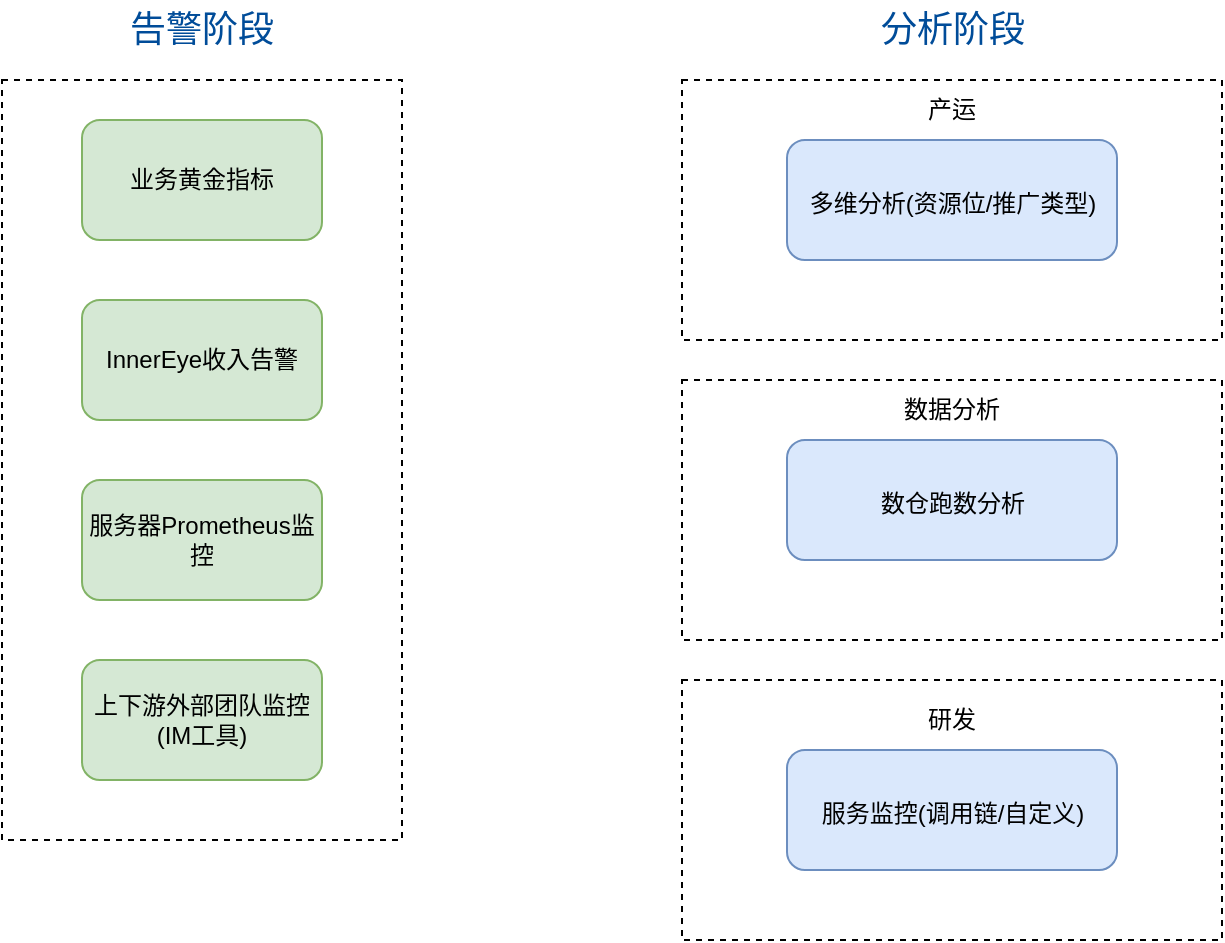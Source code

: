 <mxfile version="20.8.13" type="github">
  <diagram name="第 1 页" id="094aknZZEEDUs84GfmSv">
    <mxGraphModel dx="1434" dy="764" grid="1" gridSize="10" guides="1" tooltips="1" connect="1" arrows="1" fold="1" page="1" pageScale="1" pageWidth="827" pageHeight="1169" math="0" shadow="0">
      <root>
        <mxCell id="0" />
        <mxCell id="1" parent="0" />
        <mxCell id="IA5XqfpokGPxDGEODbb8-1" value="" style="rounded=0;whiteSpace=wrap;html=1;fillColor=none;dashed=1;" parent="1" vertex="1">
          <mxGeometry x="30" y="240" width="200" height="380" as="geometry" />
        </mxCell>
        <mxCell id="IA5XqfpokGPxDGEODbb8-2" value="&lt;font style=&quot;font-size: 18px;&quot;&gt;告警阶段&lt;/font&gt;" style="text;html=1;strokeColor=none;fillColor=none;align=center;verticalAlign=middle;whiteSpace=wrap;rounded=0;fontColor=#004C99;" parent="1" vertex="1">
          <mxGeometry x="65" y="200" width="130" height="30" as="geometry" />
        </mxCell>
        <mxCell id="IA5XqfpokGPxDGEODbb8-3" value="业务黄金指标" style="rounded=1;whiteSpace=wrap;html=1;fillColor=#d5e8d4;strokeColor=#82b366;" parent="1" vertex="1">
          <mxGeometry x="70" y="260" width="120" height="60" as="geometry" />
        </mxCell>
        <mxCell id="IA5XqfpokGPxDGEODbb8-4" value="InnerEye收入告警" style="rounded=1;whiteSpace=wrap;html=1;fillColor=#d5e8d4;strokeColor=#82b366;" parent="1" vertex="1">
          <mxGeometry x="70" y="350" width="120" height="60" as="geometry" />
        </mxCell>
        <mxCell id="IA5XqfpokGPxDGEODbb8-5" value="服务器Prometheus监控" style="rounded=1;whiteSpace=wrap;html=1;fillColor=#d5e8d4;strokeColor=#82b366;" parent="1" vertex="1">
          <mxGeometry x="70" y="440" width="120" height="60" as="geometry" />
        </mxCell>
        <mxCell id="IA5XqfpokGPxDGEODbb8-6" value="上下游外部团队监控(IM工具)" style="rounded=1;whiteSpace=wrap;html=1;fillColor=#d5e8d4;strokeColor=#82b366;" parent="1" vertex="1">
          <mxGeometry x="70" y="530" width="120" height="60" as="geometry" />
        </mxCell>
        <mxCell id="flLgUbFeDydPVdvSiJaZ-1" value="" style="rounded=0;whiteSpace=wrap;html=1;fillColor=none;dashed=1;" vertex="1" parent="1">
          <mxGeometry x="370" y="240" width="270" height="130" as="geometry" />
        </mxCell>
        <mxCell id="flLgUbFeDydPVdvSiJaZ-2" value="&lt;font style=&quot;font-size: 18px;&quot;&gt;分析阶段&lt;/font&gt;" style="text;html=1;strokeColor=none;fillColor=none;align=center;verticalAlign=middle;whiteSpace=wrap;rounded=0;fontColor=#004C99;" vertex="1" parent="1">
          <mxGeometry x="437.5" y="200" width="135" height="30" as="geometry" />
        </mxCell>
        <mxCell id="flLgUbFeDydPVdvSiJaZ-3" value="产运" style="text;html=1;strokeColor=none;fillColor=none;align=center;verticalAlign=middle;whiteSpace=wrap;rounded=0;" vertex="1" parent="1">
          <mxGeometry x="475" y="240" width="60" height="30" as="geometry" />
        </mxCell>
        <mxCell id="flLgUbFeDydPVdvSiJaZ-4" value="&lt;span style=&quot;font-size: 12px;&quot;&gt;多维分析(资源位/推广类型)&lt;/span&gt;" style="rounded=1;whiteSpace=wrap;html=1;fontSize=18;fillColor=#dae8fc;strokeColor=#6c8ebf;" vertex="1" parent="1">
          <mxGeometry x="422.5" y="270" width="165" height="60" as="geometry" />
        </mxCell>
        <mxCell id="flLgUbFeDydPVdvSiJaZ-5" value="" style="rounded=0;whiteSpace=wrap;html=1;fillColor=none;dashed=1;" vertex="1" parent="1">
          <mxGeometry x="370" y="390" width="270" height="130" as="geometry" />
        </mxCell>
        <mxCell id="flLgUbFeDydPVdvSiJaZ-6" value="数据分析" style="text;html=1;strokeColor=none;fillColor=none;align=center;verticalAlign=middle;whiteSpace=wrap;rounded=0;" vertex="1" parent="1">
          <mxGeometry x="475" y="390" width="60" height="30" as="geometry" />
        </mxCell>
        <mxCell id="flLgUbFeDydPVdvSiJaZ-7" value="&lt;span style=&quot;font-size: 12px;&quot;&gt;数仓跑数分析&lt;/span&gt;" style="rounded=1;whiteSpace=wrap;html=1;fontSize=18;fillColor=#dae8fc;strokeColor=#6c8ebf;" vertex="1" parent="1">
          <mxGeometry x="422.5" y="420" width="165" height="60" as="geometry" />
        </mxCell>
        <mxCell id="flLgUbFeDydPVdvSiJaZ-8" value="" style="rounded=0;whiteSpace=wrap;html=1;fillColor=none;dashed=1;" vertex="1" parent="1">
          <mxGeometry x="370" y="540" width="270" height="130" as="geometry" />
        </mxCell>
        <mxCell id="flLgUbFeDydPVdvSiJaZ-9" value="研发" style="text;html=1;strokeColor=none;fillColor=none;align=center;verticalAlign=middle;whiteSpace=wrap;rounded=0;" vertex="1" parent="1">
          <mxGeometry x="475" y="545" width="60" height="30" as="geometry" />
        </mxCell>
        <mxCell id="flLgUbFeDydPVdvSiJaZ-10" value="&lt;span style=&quot;font-size: 12px;&quot;&gt;服务监控(调用链/自定义)&lt;/span&gt;" style="rounded=1;whiteSpace=wrap;html=1;fontSize=18;fillColor=#dae8fc;strokeColor=#6c8ebf;" vertex="1" parent="1">
          <mxGeometry x="422.5" y="575" width="165" height="60" as="geometry" />
        </mxCell>
      </root>
    </mxGraphModel>
  </diagram>
</mxfile>
